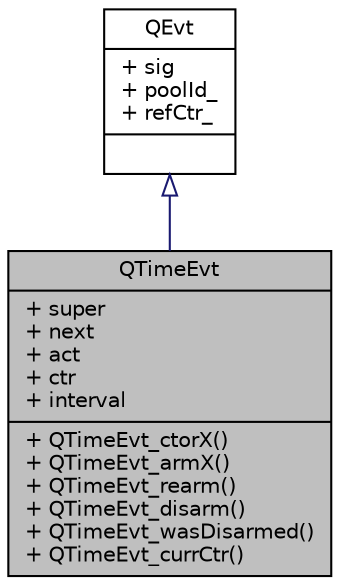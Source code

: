 digraph "QTimeEvt"
{
 // LATEX_PDF_SIZE
  edge [fontname="Helvetica",fontsize="10",labelfontname="Helvetica",labelfontsize="10"];
  node [fontname="Helvetica",fontsize="10",shape=record];
  Node1 [label="{QTimeEvt\n|+ super\l+ next\l+ act\l+ ctr\l+ interval\l|+ QTimeEvt_ctorX()\l+ QTimeEvt_armX()\l+ QTimeEvt_rearm()\l+ QTimeEvt_disarm()\l+ QTimeEvt_wasDisarmed()\l+ QTimeEvt_currCtr()\l}",height=0.2,width=0.4,color="black", fillcolor="grey75", style="filled", fontcolor="black",tooltip="Time Event class."];
  Node2 -> Node1 [dir="back",color="midnightblue",fontsize="10",style="solid",arrowtail="onormal",fontname="Helvetica"];
  Node2 [label="{QEvt\n|+ sig\l+ poolId_\l+ refCtr_\l|}",height=0.2,width=0.4,color="black", fillcolor="white", style="filled",URL="$struct_q_evt.html",tooltip="Event class."];
}
